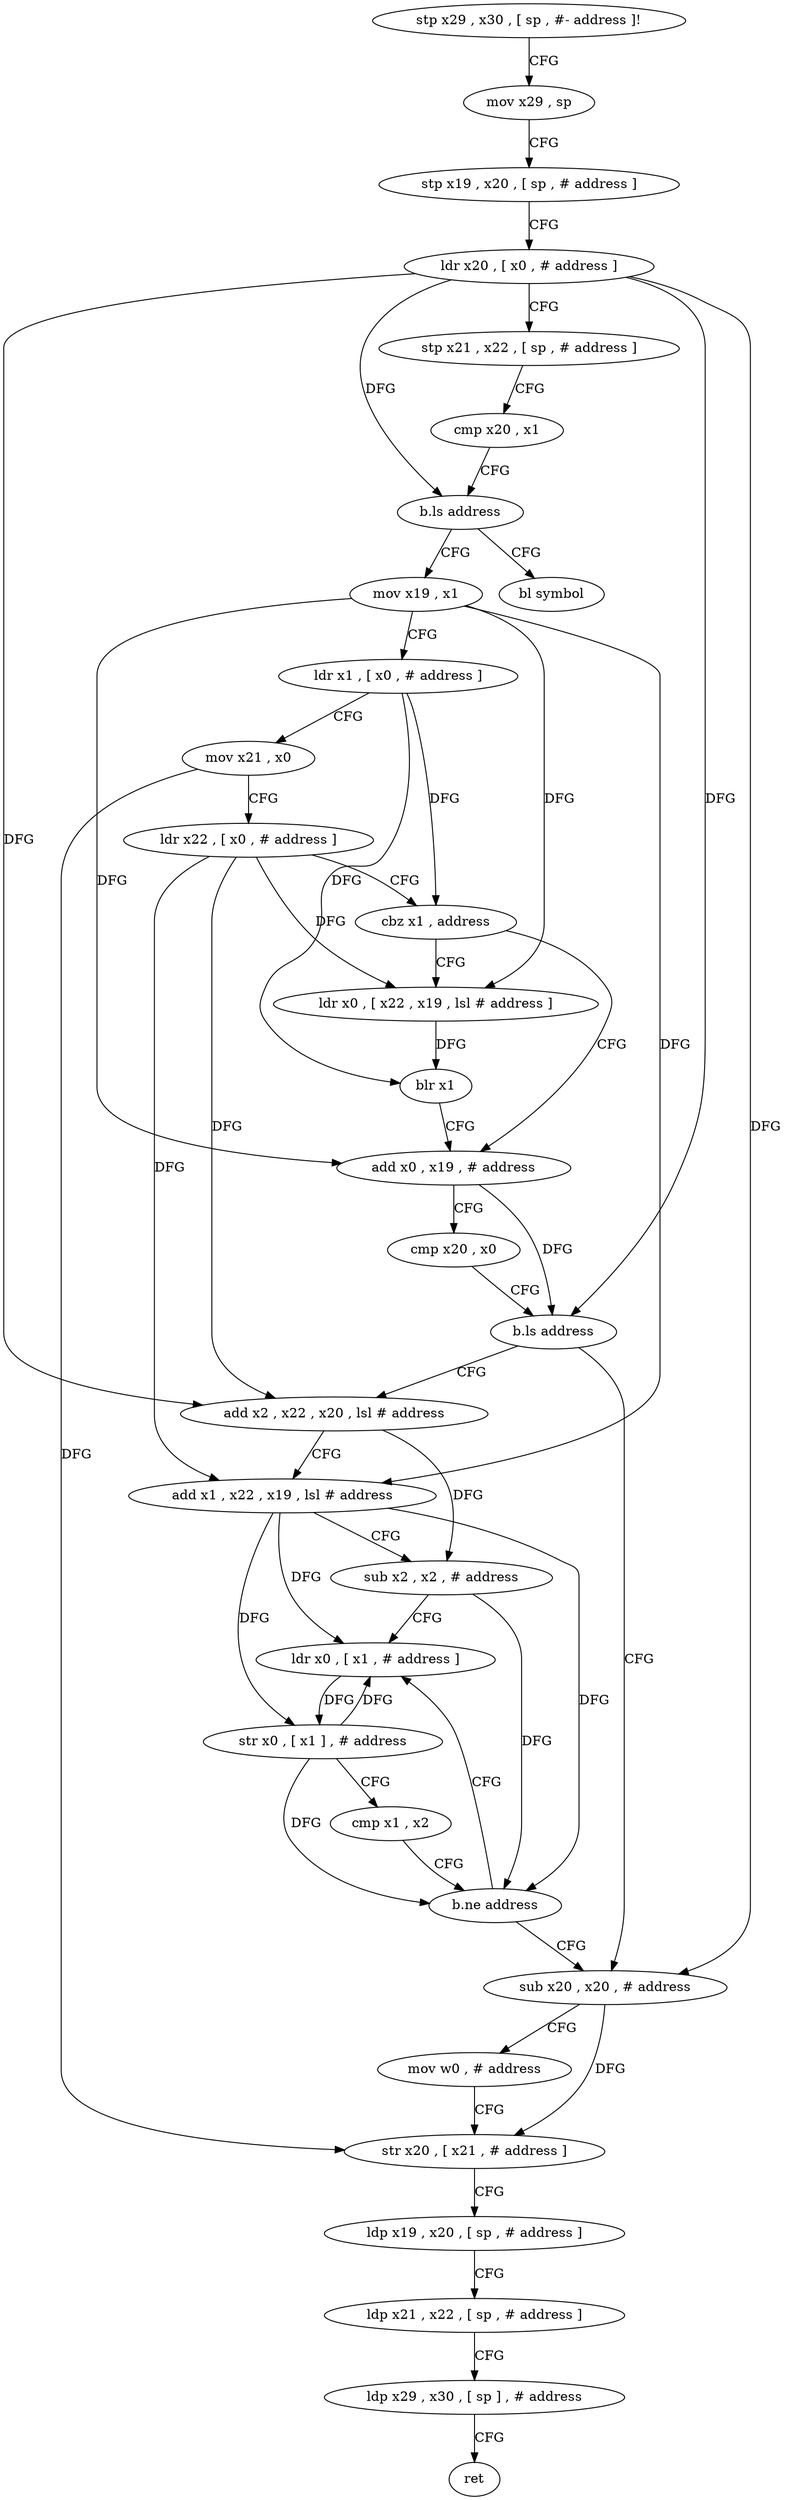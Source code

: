 digraph "func" {
"150128" [label = "stp x29 , x30 , [ sp , #- address ]!" ]
"150132" [label = "mov x29 , sp" ]
"150136" [label = "stp x19 , x20 , [ sp , # address ]" ]
"150140" [label = "ldr x20 , [ x0 , # address ]" ]
"150144" [label = "stp x21 , x22 , [ sp , # address ]" ]
"150148" [label = "cmp x20 , x1" ]
"150152" [label = "b.ls address" ]
"150252" [label = "bl symbol" ]
"150156" [label = "mov x19 , x1" ]
"150160" [label = "ldr x1 , [ x0 , # address ]" ]
"150164" [label = "mov x21 , x0" ]
"150168" [label = "ldr x22 , [ x0 , # address ]" ]
"150172" [label = "cbz x1 , address" ]
"150184" [label = "add x0 , x19 , # address" ]
"150176" [label = "ldr x0 , [ x22 , x19 , lsl # address ]" ]
"150188" [label = "cmp x20 , x0" ]
"150192" [label = "b.ls address" ]
"150224" [label = "sub x20 , x20 , # address" ]
"150196" [label = "add x2 , x22 , x20 , lsl # address" ]
"150180" [label = "blr x1" ]
"150228" [label = "mov w0 , # address" ]
"150232" [label = "str x20 , [ x21 , # address ]" ]
"150236" [label = "ldp x19 , x20 , [ sp , # address ]" ]
"150240" [label = "ldp x21 , x22 , [ sp , # address ]" ]
"150244" [label = "ldp x29 , x30 , [ sp ] , # address" ]
"150248" [label = "ret" ]
"150200" [label = "add x1 , x22 , x19 , lsl # address" ]
"150204" [label = "sub x2 , x2 , # address" ]
"150208" [label = "ldr x0 , [ x1 , # address ]" ]
"150212" [label = "str x0 , [ x1 ] , # address" ]
"150216" [label = "cmp x1 , x2" ]
"150220" [label = "b.ne address" ]
"150128" -> "150132" [ label = "CFG" ]
"150132" -> "150136" [ label = "CFG" ]
"150136" -> "150140" [ label = "CFG" ]
"150140" -> "150144" [ label = "CFG" ]
"150140" -> "150152" [ label = "DFG" ]
"150140" -> "150192" [ label = "DFG" ]
"150140" -> "150224" [ label = "DFG" ]
"150140" -> "150196" [ label = "DFG" ]
"150144" -> "150148" [ label = "CFG" ]
"150148" -> "150152" [ label = "CFG" ]
"150152" -> "150252" [ label = "CFG" ]
"150152" -> "150156" [ label = "CFG" ]
"150156" -> "150160" [ label = "CFG" ]
"150156" -> "150184" [ label = "DFG" ]
"150156" -> "150176" [ label = "DFG" ]
"150156" -> "150200" [ label = "DFG" ]
"150160" -> "150164" [ label = "CFG" ]
"150160" -> "150172" [ label = "DFG" ]
"150160" -> "150180" [ label = "DFG" ]
"150164" -> "150168" [ label = "CFG" ]
"150164" -> "150232" [ label = "DFG" ]
"150168" -> "150172" [ label = "CFG" ]
"150168" -> "150176" [ label = "DFG" ]
"150168" -> "150196" [ label = "DFG" ]
"150168" -> "150200" [ label = "DFG" ]
"150172" -> "150184" [ label = "CFG" ]
"150172" -> "150176" [ label = "CFG" ]
"150184" -> "150188" [ label = "CFG" ]
"150184" -> "150192" [ label = "DFG" ]
"150176" -> "150180" [ label = "DFG" ]
"150188" -> "150192" [ label = "CFG" ]
"150192" -> "150224" [ label = "CFG" ]
"150192" -> "150196" [ label = "CFG" ]
"150224" -> "150228" [ label = "CFG" ]
"150224" -> "150232" [ label = "DFG" ]
"150196" -> "150200" [ label = "CFG" ]
"150196" -> "150204" [ label = "DFG" ]
"150180" -> "150184" [ label = "CFG" ]
"150228" -> "150232" [ label = "CFG" ]
"150232" -> "150236" [ label = "CFG" ]
"150236" -> "150240" [ label = "CFG" ]
"150240" -> "150244" [ label = "CFG" ]
"150244" -> "150248" [ label = "CFG" ]
"150200" -> "150204" [ label = "CFG" ]
"150200" -> "150208" [ label = "DFG" ]
"150200" -> "150212" [ label = "DFG" ]
"150200" -> "150220" [ label = "DFG" ]
"150204" -> "150208" [ label = "CFG" ]
"150204" -> "150220" [ label = "DFG" ]
"150208" -> "150212" [ label = "DFG" ]
"150212" -> "150216" [ label = "CFG" ]
"150212" -> "150208" [ label = "DFG" ]
"150212" -> "150220" [ label = "DFG" ]
"150216" -> "150220" [ label = "CFG" ]
"150220" -> "150208" [ label = "CFG" ]
"150220" -> "150224" [ label = "CFG" ]
}
